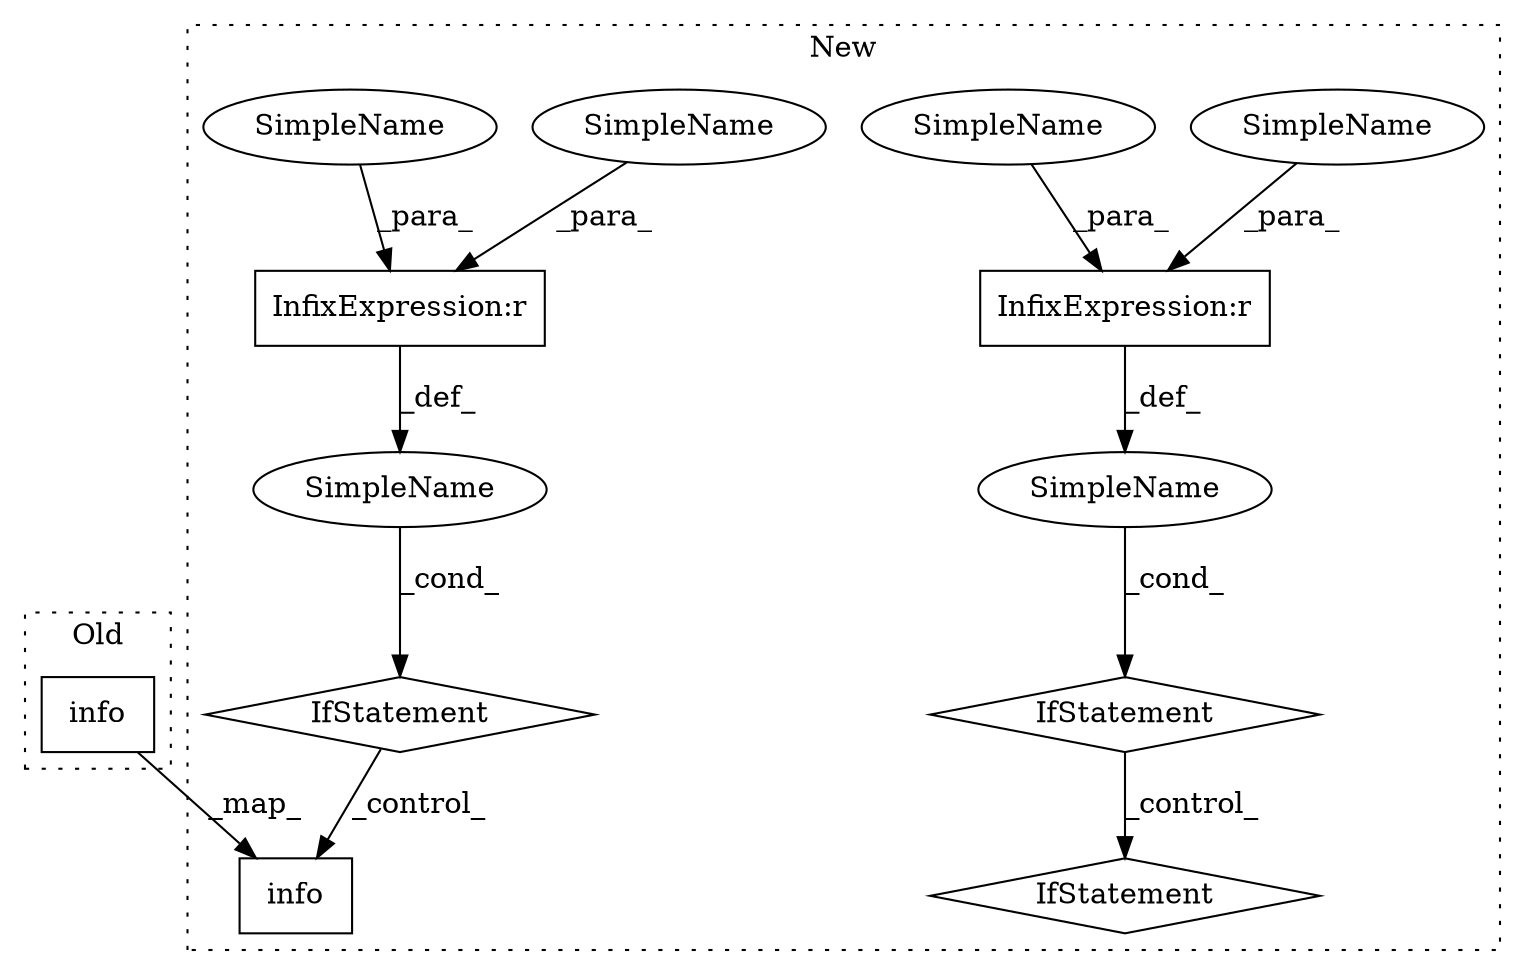 digraph G {
subgraph cluster0 {
1 [label="info" a="32" s="7555,7609" l="5,1" shape="box"];
label = "Old";
style="dotted";
}
subgraph cluster1 {
2 [label="info" a="32" s="7714,7768" l="5,1" shape="box"];
3 [label="IfStatement" a="25" s="7670,7696" l="4,2" shape="diamond"];
4 [label="SimpleName" a="42" s="" l="" shape="ellipse"];
5 [label="InfixExpression:r" a="27" s="7688" l="4" shape="box"];
6 [label="InfixExpression:r" a="27" s="8888" l="4" shape="box"];
7 [label="IfStatement" a="25" s="8870,8896" l="4,2" shape="diamond"];
8 [label="IfStatement" a="25" s="9293,9313" l="4,2" shape="diamond"];
9 [label="SimpleName" a="42" s="" l="" shape="ellipse"];
10 [label="SimpleName" a="42" s="7674" l="14" shape="ellipse"];
11 [label="SimpleName" a="42" s="8874" l="14" shape="ellipse"];
12 [label="SimpleName" a="42" s="7692" l="4" shape="ellipse"];
13 [label="SimpleName" a="42" s="8892" l="4" shape="ellipse"];
label = "New";
style="dotted";
}
1 -> 2 [label="_map_"];
3 -> 2 [label="_control_"];
4 -> 3 [label="_cond_"];
5 -> 4 [label="_def_"];
6 -> 9 [label="_def_"];
7 -> 8 [label="_control_"];
9 -> 7 [label="_cond_"];
10 -> 5 [label="_para_"];
11 -> 6 [label="_para_"];
12 -> 5 [label="_para_"];
13 -> 6 [label="_para_"];
}
